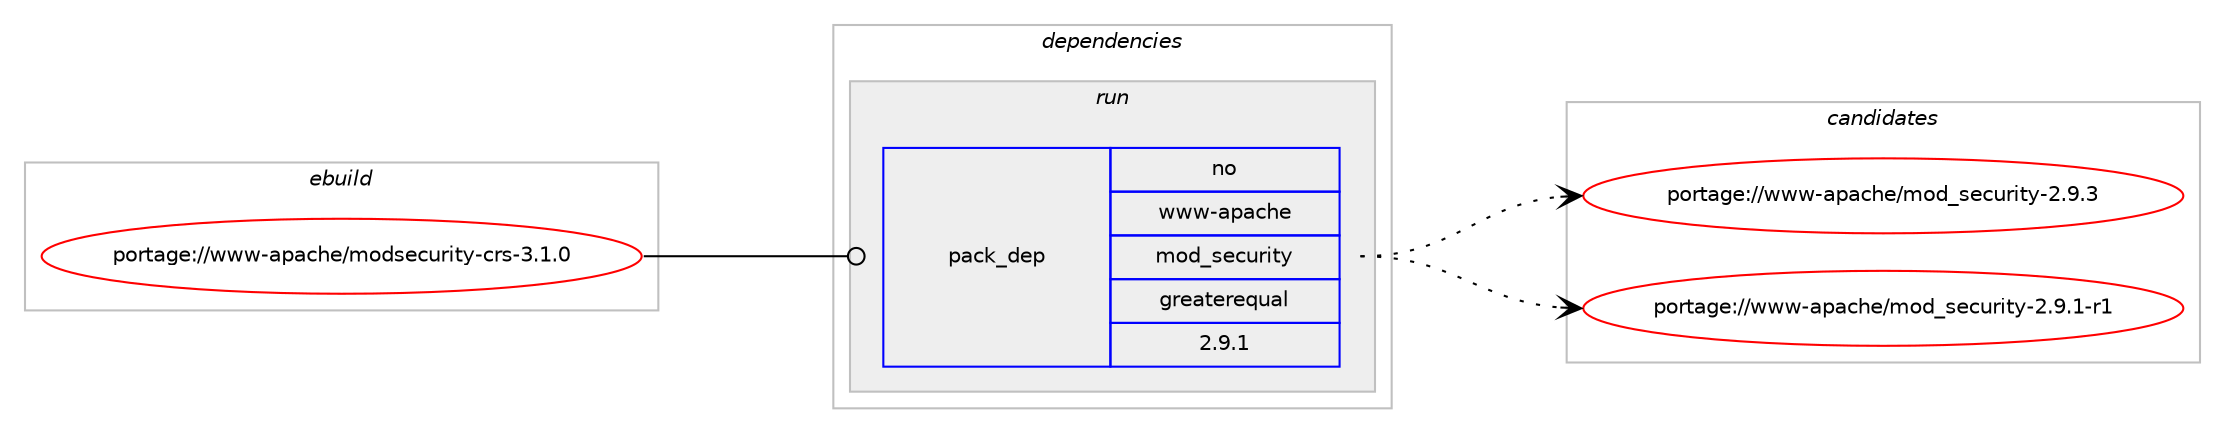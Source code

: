 digraph prolog {

# *************
# Graph options
# *************

newrank=true;
concentrate=true;
compound=true;
graph [rankdir=LR,fontname=Helvetica,fontsize=10,ranksep=1.5];#, ranksep=2.5, nodesep=0.2];
edge  [arrowhead=vee];
node  [fontname=Helvetica,fontsize=10];

# **********
# The ebuild
# **********

subgraph cluster_leftcol {
color=gray;
rank=same;
label=<<i>ebuild</i>>;
id [label="portage://www-apache/modsecurity-crs-3.1.0", color=red, width=4, href="../www-apache/modsecurity-crs-3.1.0.svg"];
}

# ****************
# The dependencies
# ****************

subgraph cluster_midcol {
color=gray;
label=<<i>dependencies</i>>;
subgraph cluster_compile {
fillcolor="#eeeeee";
style=filled;
label=<<i>compile</i>>;
}
subgraph cluster_compileandrun {
fillcolor="#eeeeee";
style=filled;
label=<<i>compile and run</i>>;
}
subgraph cluster_run {
fillcolor="#eeeeee";
style=filled;
label=<<i>run</i>>;
subgraph pack26920 {
dependency33502 [label=<<TABLE BORDER="0" CELLBORDER="1" CELLSPACING="0" CELLPADDING="4" WIDTH="220"><TR><TD ROWSPAN="6" CELLPADDING="30">pack_dep</TD></TR><TR><TD WIDTH="110">no</TD></TR><TR><TD>www-apache</TD></TR><TR><TD>mod_security</TD></TR><TR><TD>greaterequal</TD></TR><TR><TD>2.9.1</TD></TR></TABLE>>, shape=none, color=blue];
}
id:e -> dependency33502:w [weight=20,style="solid",arrowhead="odot"];
}
}

# **************
# The candidates
# **************

subgraph cluster_choices {
rank=same;
color=gray;
label=<<i>candidates</i>>;

subgraph choice26920 {
color=black;
nodesep=1;
choice11911911945971129799104101471091111009511510199117114105116121455046574651 [label="portage://www-apache/mod_security-2.9.3", color=red, width=4,href="../www-apache/mod_security-2.9.3.svg"];
choice119119119459711297991041014710911110095115101991171141051161214550465746494511449 [label="portage://www-apache/mod_security-2.9.1-r1", color=red, width=4,href="../www-apache/mod_security-2.9.1-r1.svg"];
dependency33502:e -> choice11911911945971129799104101471091111009511510199117114105116121455046574651:w [style=dotted,weight="100"];
dependency33502:e -> choice119119119459711297991041014710911110095115101991171141051161214550465746494511449:w [style=dotted,weight="100"];
}
}

}
